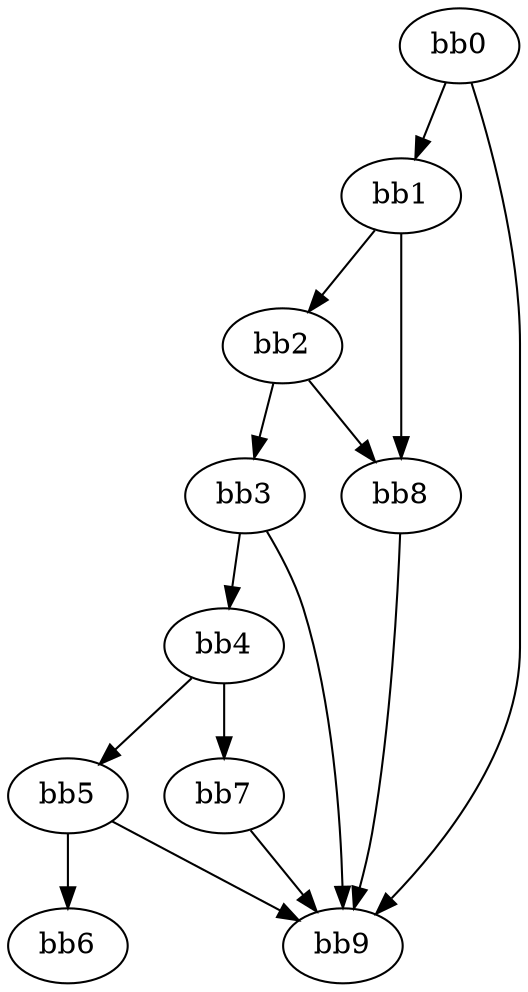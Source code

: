 digraph {
    0 [ label = "bb0\l" ]
    1 [ label = "bb1\l" ]
    2 [ label = "bb2\l" ]
    3 [ label = "bb3\l" ]
    4 [ label = "bb4\l" ]
    5 [ label = "bb5\l" ]
    6 [ label = "bb6\l" ]
    7 [ label = "bb7\l" ]
    8 [ label = "bb8\l" ]
    9 [ label = "bb9\l" ]
    0 -> 1 [ ]
    0 -> 9 [ ]
    1 -> 2 [ ]
    1 -> 8 [ ]
    2 -> 3 [ ]
    2 -> 8 [ ]
    3 -> 4 [ ]
    3 -> 9 [ ]
    4 -> 5 [ ]
    4 -> 7 [ ]
    5 -> 6 [ ]
    5 -> 9 [ ]
    7 -> 9 [ ]
    8 -> 9 [ ]
}


